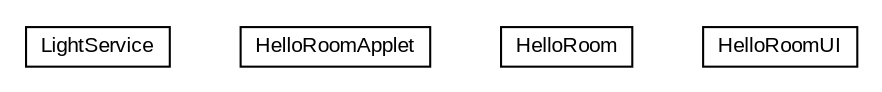 #!/usr/local/bin/dot
#
# Class diagram 
# Generated by UMLGraph version 5.3 (http://www.umlgraph.org/)
#

digraph G {
	edge [fontname="arial",fontsize=10,labelfontname="arial",labelfontsize=10];
	node [fontname="arial",fontsize=10,shape=plaintext];
	nodesep=0.25;
	ranksep=0.5;
	// context.arch.intelligibility.apps.helloroom.LightService
	c2749 [label=<<table title="context.arch.intelligibility.apps.helloroom.LightService" border="0" cellborder="1" cellspacing="0" cellpadding="2" port="p" href="./LightService.html">
		<tr><td><table border="0" cellspacing="0" cellpadding="1">
<tr><td align="center" balign="center"> LightService </td></tr>
		</table></td></tr>
		</table>>, fontname="arial", fontcolor="black", fontsize=10.0];
	// context.arch.intelligibility.apps.helloroom.HelloRoomApplet
	c2750 [label=<<table title="context.arch.intelligibility.apps.helloroom.HelloRoomApplet" border="0" cellborder="1" cellspacing="0" cellpadding="2" port="p" href="./HelloRoomApplet.html">
		<tr><td><table border="0" cellspacing="0" cellpadding="1">
<tr><td align="center" balign="center"> HelloRoomApplet </td></tr>
		</table></td></tr>
		</table>>, fontname="arial", fontcolor="black", fontsize=10.0];
	// context.arch.intelligibility.apps.helloroom.HelloRoom
	c2751 [label=<<table title="context.arch.intelligibility.apps.helloroom.HelloRoom" border="0" cellborder="1" cellspacing="0" cellpadding="2" port="p" href="./HelloRoom.html">
		<tr><td><table border="0" cellspacing="0" cellpadding="1">
<tr><td align="center" balign="center"> HelloRoom </td></tr>
		</table></td></tr>
		</table>>, fontname="arial", fontcolor="black", fontsize=10.0];
	// context.arch.intelligibility.apps.helloroom.HelloRoom.HelloRoomUI
	c2752 [label=<<table title="context.arch.intelligibility.apps.helloroom.HelloRoom.HelloRoomUI" border="0" cellborder="1" cellspacing="0" cellpadding="2" port="p" href="./HelloRoom.HelloRoomUI.html">
		<tr><td><table border="0" cellspacing="0" cellpadding="1">
<tr><td align="center" balign="center"> HelloRoomUI </td></tr>
		</table></td></tr>
		</table>>, fontname="arial", fontcolor="black", fontsize=10.0];
}

